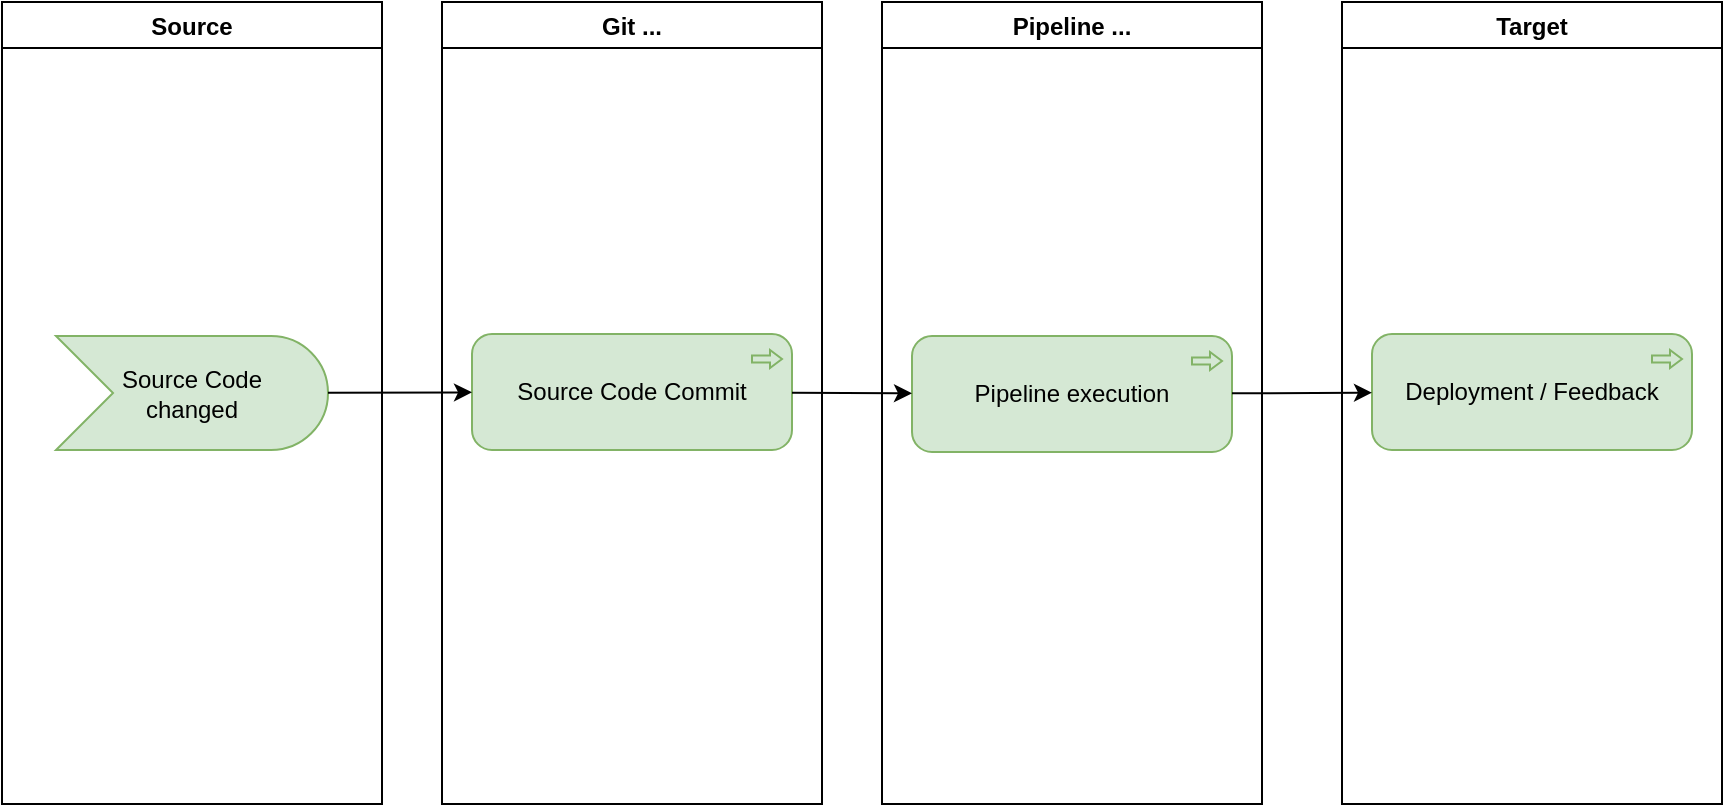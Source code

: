 <mxfile version="21.3.8" type="github" pages="6">
  <diagram id="Sc14ZII5uoRKNZlVD90k" name="concept">
    <mxGraphModel dx="1034" dy="746" grid="0" gridSize="10" guides="1" tooltips="1" connect="1" arrows="1" fold="1" page="1" pageScale="1" pageWidth="1169" pageHeight="827" math="0" shadow="0">
      <root>
        <mxCell id="0" />
        <mxCell id="1" parent="0" />
        <mxCell id="puMBQeqeTpWvrjrb3OdP-1" value="Source" style="swimlane;" parent="1" vertex="1">
          <mxGeometry x="140" y="190" width="190" height="401" as="geometry">
            <mxRectangle x="10" y="190" width="110" height="30" as="alternateBounds" />
          </mxGeometry>
        </mxCell>
        <mxCell id="v-R775QLb7K6Q67dEHI1-1" value="Source Code &lt;br&gt;changed" style="html=1;outlineConnect=0;whiteSpace=wrap;fillColor=#d5e8d4;shape=mxgraph.archimate3.event;strokeColor=#82b366;" parent="puMBQeqeTpWvrjrb3OdP-1" vertex="1">
          <mxGeometry x="27" y="167" width="136" height="57" as="geometry" />
        </mxCell>
        <mxCell id="puMBQeqeTpWvrjrb3OdP-14" value="Git ..." style="swimlane;" parent="1" vertex="1">
          <mxGeometry x="360" y="190" width="190" height="401" as="geometry" />
        </mxCell>
        <mxCell id="7e_bq4CgVROszNn9BkB4-1" value="Source Code Commit" style="html=1;outlineConnect=0;whiteSpace=wrap;fillColor=#d5e8d4;shape=mxgraph.archimate3.application;appType=proc;archiType=rounded;strokeColor=#82b366;" parent="puMBQeqeTpWvrjrb3OdP-14" vertex="1">
          <mxGeometry x="15" y="166" width="160" height="58" as="geometry" />
        </mxCell>
        <mxCell id="puMBQeqeTpWvrjrb3OdP-15" value="Pipeline ..." style="swimlane;" parent="1" vertex="1">
          <mxGeometry x="580" y="190" width="190" height="401" as="geometry" />
        </mxCell>
        <mxCell id="FpccCggEMooWjYoVqN9N-2" value="Pipeline execution" style="html=1;outlineConnect=0;whiteSpace=wrap;fillColor=#d5e8d4;shape=mxgraph.archimate3.application;appType=proc;archiType=rounded;strokeColor=#82b366;" parent="puMBQeqeTpWvrjrb3OdP-15" vertex="1">
          <mxGeometry x="15" y="167" width="160" height="58" as="geometry" />
        </mxCell>
        <mxCell id="puMBQeqeTpWvrjrb3OdP-16" value="Target" style="swimlane;" parent="1" vertex="1">
          <mxGeometry x="810" y="190" width="190" height="401" as="geometry">
            <mxRectangle x="10" y="190" width="110" height="30" as="alternateBounds" />
          </mxGeometry>
        </mxCell>
        <mxCell id="FpccCggEMooWjYoVqN9N-5" value="Deployment / Feedback" style="html=1;outlineConnect=0;whiteSpace=wrap;fillColor=#d5e8d4;shape=mxgraph.archimate3.application;appType=proc;archiType=rounded;strokeColor=#82b366;" parent="puMBQeqeTpWvrjrb3OdP-16" vertex="1">
          <mxGeometry x="15" y="166" width="160" height="58" as="geometry" />
        </mxCell>
        <mxCell id="FpccCggEMooWjYoVqN9N-1" value="" style="edgeStyle=none;rounded=0;orthogonalLoop=1;jettySize=auto;html=1;fontSize=6;" parent="1" source="v-R775QLb7K6Q67dEHI1-1" target="7e_bq4CgVROszNn9BkB4-1" edge="1">
          <mxGeometry relative="1" as="geometry">
            <mxPoint x="332" y="104" as="sourcePoint" />
            <mxPoint x="332" y="201" as="targetPoint" />
          </mxGeometry>
        </mxCell>
        <mxCell id="FpccCggEMooWjYoVqN9N-3" value="" style="edgeStyle=none;rounded=0;orthogonalLoop=1;jettySize=auto;html=1;fontSize=6;" parent="1" source="7e_bq4CgVROszNn9BkB4-1" target="FpccCggEMooWjYoVqN9N-2" edge="1">
          <mxGeometry relative="1" as="geometry">
            <mxPoint x="313" y="395" as="sourcePoint" />
            <mxPoint x="385" y="395" as="targetPoint" />
          </mxGeometry>
        </mxCell>
        <mxCell id="FpccCggEMooWjYoVqN9N-4" value="" style="edgeStyle=none;rounded=0;orthogonalLoop=1;jettySize=auto;html=1;fontSize=6;" parent="1" source="FpccCggEMooWjYoVqN9N-2" target="FpccCggEMooWjYoVqN9N-5" edge="1">
          <mxGeometry relative="1" as="geometry">
            <mxPoint x="323" y="405" as="sourcePoint" />
            <mxPoint x="395" y="405" as="targetPoint" />
          </mxGeometry>
        </mxCell>
      </root>
    </mxGraphModel>
  </diagram>
  <diagram name="conceptProducts" id="7p2t3JZLU5xTMU9K9htR">
    <mxGraphModel dx="1095" dy="789" grid="0" gridSize="10" guides="1" tooltips="1" connect="1" arrows="1" fold="1" page="1" pageScale="1" pageWidth="1169" pageHeight="827" math="0" shadow="0">
      <root>
        <mxCell id="eqY7StnmCgiGqUW9I_UC-0" />
        <mxCell id="eqY7StnmCgiGqUW9I_UC-1" parent="eqY7StnmCgiGqUW9I_UC-0" />
        <mxCell id="eqY7StnmCgiGqUW9I_UC-2" value="ServiceNow (source/DEV)" style="swimlane;" vertex="1" parent="eqY7StnmCgiGqUW9I_UC-1">
          <mxGeometry x="140" y="190" width="190" height="401" as="geometry">
            <mxRectangle x="10" y="190" width="110" height="30" as="alternateBounds" />
          </mxGeometry>
        </mxCell>
        <mxCell id="eqY7StnmCgiGqUW9I_UC-3" value="Source Code &lt;br&gt;changed" style="html=1;outlineConnect=0;whiteSpace=wrap;fillColor=#d5e8d4;shape=mxgraph.archimate3.event;strokeColor=#82b366;" vertex="1" parent="eqY7StnmCgiGqUW9I_UC-2">
          <mxGeometry x="27" y="167" width="136" height="57" as="geometry" />
        </mxCell>
        <mxCell id="eqY7StnmCgiGqUW9I_UC-4" value="GitHub" style="swimlane;" vertex="1" parent="eqY7StnmCgiGqUW9I_UC-1">
          <mxGeometry x="360" y="190" width="190" height="401" as="geometry" />
        </mxCell>
        <mxCell id="eqY7StnmCgiGqUW9I_UC-5" value="Source Code Commit" style="html=1;outlineConnect=0;whiteSpace=wrap;fillColor=#d5e8d4;shape=mxgraph.archimate3.application;appType=proc;archiType=rounded;strokeColor=#82b366;" vertex="1" parent="eqY7StnmCgiGqUW9I_UC-4">
          <mxGeometry x="15" y="166" width="160" height="58" as="geometry" />
        </mxCell>
        <mxCell id="eqY7StnmCgiGqUW9I_UC-6" value="Azure DevOps" style="swimlane;" vertex="1" parent="eqY7StnmCgiGqUW9I_UC-1">
          <mxGeometry x="580" y="190" width="190" height="401" as="geometry" />
        </mxCell>
        <mxCell id="eqY7StnmCgiGqUW9I_UC-7" value="Pipeline execution" style="html=1;outlineConnect=0;whiteSpace=wrap;fillColor=#d5e8d4;shape=mxgraph.archimate3.application;appType=proc;archiType=rounded;strokeColor=#82b366;" vertex="1" parent="eqY7StnmCgiGqUW9I_UC-6">
          <mxGeometry x="15" y="167" width="160" height="58" as="geometry" />
        </mxCell>
        <mxCell id="eqY7StnmCgiGqUW9I_UC-8" value="ServiceNow (target)" style="swimlane;" vertex="1" parent="eqY7StnmCgiGqUW9I_UC-1">
          <mxGeometry x="810" y="190" width="190" height="401" as="geometry">
            <mxRectangle x="10" y="190" width="110" height="30" as="alternateBounds" />
          </mxGeometry>
        </mxCell>
        <mxCell id="eqY7StnmCgiGqUW9I_UC-9" value="Deployment / Feedback" style="html=1;outlineConnect=0;whiteSpace=wrap;fillColor=#d5e8d4;shape=mxgraph.archimate3.application;appType=proc;archiType=rounded;strokeColor=#82b366;" vertex="1" parent="eqY7StnmCgiGqUW9I_UC-8">
          <mxGeometry x="15" y="166" width="160" height="58" as="geometry" />
        </mxCell>
        <mxCell id="eqY7StnmCgiGqUW9I_UC-10" value="" style="edgeStyle=none;rounded=0;orthogonalLoop=1;jettySize=auto;html=1;fontSize=6;" edge="1" parent="eqY7StnmCgiGqUW9I_UC-1" source="eqY7StnmCgiGqUW9I_UC-3" target="eqY7StnmCgiGqUW9I_UC-5">
          <mxGeometry relative="1" as="geometry">
            <mxPoint x="332" y="104" as="sourcePoint" />
            <mxPoint x="332" y="201" as="targetPoint" />
          </mxGeometry>
        </mxCell>
        <mxCell id="eqY7StnmCgiGqUW9I_UC-11" value="" style="edgeStyle=none;rounded=0;orthogonalLoop=1;jettySize=auto;html=1;fontSize=6;" edge="1" parent="eqY7StnmCgiGqUW9I_UC-1" source="eqY7StnmCgiGqUW9I_UC-5" target="eqY7StnmCgiGqUW9I_UC-7">
          <mxGeometry relative="1" as="geometry">
            <mxPoint x="313" y="395" as="sourcePoint" />
            <mxPoint x="385" y="395" as="targetPoint" />
          </mxGeometry>
        </mxCell>
        <mxCell id="eqY7StnmCgiGqUW9I_UC-12" value="" style="edgeStyle=none;rounded=0;orthogonalLoop=1;jettySize=auto;html=1;fontSize=6;" edge="1" parent="eqY7StnmCgiGqUW9I_UC-1" source="eqY7StnmCgiGqUW9I_UC-7" target="eqY7StnmCgiGqUW9I_UC-9">
          <mxGeometry relative="1" as="geometry">
            <mxPoint x="323" y="405" as="sourcePoint" />
            <mxPoint x="395" y="405" as="targetPoint" />
          </mxGeometry>
        </mxCell>
      </root>
    </mxGraphModel>
  </diagram>
  <diagram name="SnUpdate" id="tdeDllHcojzimRUx3aYF">
    <mxGraphModel dx="1567" dy="1167" grid="0" gridSize="10" guides="1" tooltips="1" connect="1" arrows="1" fold="1" page="1" pageScale="1" pageWidth="1169" pageHeight="827" math="0" shadow="0">
      <root>
        <mxCell id="0" />
        <mxCell id="1" parent="0" />
        <mxCell id="HnHZtSFfSMReXQ9yPPB1-2" value="ServiceNow object" style="html=1;outlineConnect=0;whiteSpace=wrap;fillColor=#d5e8d4;shape=mxgraph.archimate3.application;appType=comp;archiType=square;strokeColor=#82b366;verticalAlign=middle;align=center;" parent="1" vertex="1">
          <mxGeometry x="387" y="268.25" width="151" height="71.5" as="geometry" />
        </mxCell>
        <mxCell id="HnHZtSFfSMReXQ9yPPB1-6" value="ServiceNow object created/updated" style="html=1;outlineConnect=0;whiteSpace=wrap;fillColor=#d5e8d4;shape=mxgraph.archimate3.event;strokeColor=#82b366;" parent="1" vertex="1">
          <mxGeometry x="171" y="275.5" width="136" height="57" as="geometry" />
        </mxCell>
        <mxCell id="HnHZtSFfSMReXQ9yPPB1-7" value="" style="edgeStyle=none;rounded=0;orthogonalLoop=1;jettySize=auto;html=1;fontSize=6;" parent="1" source="HnHZtSFfSMReXQ9yPPB1-6" target="HnHZtSFfSMReXQ9yPPB1-2" edge="1">
          <mxGeometry relative="1" as="geometry">
            <mxPoint x="365.5" y="208.25" as="sourcePoint" />
            <mxPoint x="415.406" y="292.25" as="targetPoint" />
          </mxGeometry>
        </mxCell>
        <mxCell id="HnHZtSFfSMReXQ9yPPB1-8" value="&lt;div style=&quot;box-sizing: border-box ; width: 100% ; background: #e4e4e4 ; padding: 2px&quot;&gt;&amp;lt;&amp;nbsp;sys_update_set&amp;nbsp;&amp;gt;&lt;/div&gt;&lt;table style=&quot;width: 100% ; font-size: 1em&quot; cellpadding=&quot;2&quot; cellspacing=&quot;0&quot;&gt;&lt;tbody&gt;&lt;tr&gt;&lt;td&gt;PK&lt;/td&gt;&lt;td&gt;sys_id&lt;/td&gt;&lt;/tr&gt;&lt;tr&gt;&lt;td&gt;&lt;/td&gt;&lt;td&gt;state&lt;/td&gt;&lt;/tr&gt;&lt;tr&gt;&lt;td&gt;&lt;br&gt;&lt;/td&gt;&lt;td&gt;&lt;br&gt;&lt;/td&gt;&lt;/tr&gt;&lt;tr&gt;&lt;td&gt;&lt;br&gt;&lt;/td&gt;&lt;td&gt;&lt;/td&gt;&lt;/tr&gt;&lt;/tbody&gt;&lt;/table&gt;" style="verticalAlign=top;align=left;overflow=fill;html=1;rounded=0;shadow=0;comic=0;labelBackgroundColor=none;strokeWidth=1;fontFamily=Verdana;fontSize=12" parent="1" vertex="1">
          <mxGeometry x="809" y="169" width="134" height="90" as="geometry" />
        </mxCell>
        <mxCell id="HnHZtSFfSMReXQ9yPPB1-13" value="" style="html=1;endArrow=open;elbow=vertical;endFill=0;dashed=1;dashPattern=1 4;rounded=0;fillColor=#00b9f2;" parent="1" source="HnHZtSFfSMReXQ9yPPB1-2" target="w_9lB5d_g-edfzFSBor1-1" edge="1">
          <mxGeometry width="160" relative="1" as="geometry">
            <mxPoint x="595.999" y="295.25" as="sourcePoint" />
            <mxPoint x="742.261" y="405.25" as="targetPoint" />
          </mxGeometry>
        </mxCell>
        <mxCell id="w_9lB5d_g-edfzFSBor1-1" value="&lt;div style=&quot;box-sizing: border-box ; width: 100% ; background: #e4e4e4 ; padding: 2px&quot;&gt;&amp;lt;&amp;nbsp;sys_update_xml&amp;nbsp;&amp;gt;&lt;/div&gt;&lt;table style=&quot;width: 100% ; font-size: 1em&quot; cellpadding=&quot;2&quot; cellspacing=&quot;0&quot;&gt;&lt;tbody&gt;&lt;tr&gt;&lt;td&gt;PK&lt;/td&gt;&lt;td&gt;sys_id&lt;/td&gt;&lt;/tr&gt;&lt;tr&gt;&lt;td&gt;&lt;/td&gt;&lt;td&gt;payload&lt;br&gt;name&lt;/td&gt;&lt;/tr&gt;&lt;tr&gt;&lt;td&gt;&lt;br&gt;&lt;/td&gt;&lt;td&gt;&lt;br&gt;&lt;/td&gt;&lt;/tr&gt;&lt;tr&gt;&lt;td&gt;&lt;br&gt;&lt;/td&gt;&lt;td&gt;&lt;/td&gt;&lt;/tr&gt;&lt;/tbody&gt;&lt;/table&gt;" style="verticalAlign=top;align=left;overflow=fill;html=1;rounded=0;shadow=0;comic=0;labelBackgroundColor=none;strokeWidth=1;fontFamily=Verdana;fontSize=12" parent="1" vertex="1">
          <mxGeometry x="618" y="259" width="134" height="90" as="geometry" />
        </mxCell>
        <mxCell id="w_9lB5d_g-edfzFSBor1-2" value="" style="html=1;endArrow=open;elbow=vertical;endFill=0;dashed=1;dashPattern=1 4;rounded=0;fillColor=#00b9f2;" parent="1" source="w_9lB5d_g-edfzFSBor1-1" target="HnHZtSFfSMReXQ9yPPB1-8" edge="1">
          <mxGeometry width="160" relative="1" as="geometry">
            <mxPoint x="720" y="182.75" as="sourcePoint" />
            <mxPoint x="579" y="176.75" as="targetPoint" />
          </mxGeometry>
        </mxCell>
      </root>
    </mxGraphModel>
  </diagram>
  <diagram name="GitHub" id="6QIpwZjDjoLpeh9Ns2bE">
    <mxGraphModel dx="1567" dy="1167" grid="0" gridSize="10" guides="1" tooltips="1" connect="1" arrows="1" fold="1" page="1" pageScale="1" pageWidth="1169" pageHeight="827" math="0" shadow="0">
      <root>
        <mxCell id="Zt4jJr7SUkMoKh3GxuXT-0" />
        <mxCell id="Zt4jJr7SUkMoKh3GxuXT-1" parent="Zt4jJr7SUkMoKh3GxuXT-0" />
        <mxCell id="Zt4jJr7SUkMoKh3GxuXT-3" value="Business Rule" style="html=1;outlineConnect=0;whiteSpace=wrap;fillColor=#d5e8d4;shape=mxgraph.archimate3.application;appType=comp;archiType=square;strokeColor=#82b366;verticalAlign=top;align=left;" parent="Zt4jJr7SUkMoKh3GxuXT-1" vertex="1">
          <mxGeometry x="179" y="257.5" width="307" height="110" as="geometry" />
        </mxCell>
        <mxCell id="Zt4jJr7SUkMoKh3GxuXT-4" value="&amp;lt;Commit2GitRepository&amp;gt;" style="html=1;outlineConnect=0;whiteSpace=wrap;fillColor=#d5e8d4;shape=mxgraph.archimate3.application;appType=proc;archiType=rounded;strokeColor=#82b366;" parent="Zt4jJr7SUkMoKh3GxuXT-1" vertex="1">
          <mxGeometry x="202.5" y="281.5" width="260" height="58" as="geometry" />
        </mxCell>
        <mxCell id="Zt4jJr7SUkMoKh3GxuXT-5" value="SubFlow" style="html=1;outlineConnect=0;whiteSpace=wrap;fillColor=#d5e8d4;shape=mxgraph.archimate3.application;appType=comp;archiType=square;strokeColor=#82b366;verticalAlign=top;align=left;" parent="Zt4jJr7SUkMoKh3GxuXT-1" vertex="1">
          <mxGeometry x="179" y="390" width="306" height="102" as="geometry" />
        </mxCell>
        <mxCell id="Zt4jJr7SUkMoKh3GxuXT-6" value="&amp;lt;DevSecOps-Commit-UpdateSet&amp;gt;" style="html=1;outlineConnect=0;whiteSpace=wrap;fillColor=#d5e8d4;shape=mxgraph.archimate3.application;appType=proc;archiType=rounded;strokeColor=#82b366;verticalAlign=middle;" parent="Zt4jJr7SUkMoKh3GxuXT-1" vertex="1">
          <mxGeometry x="205" y="412.5" width="260" height="58.5" as="geometry" />
        </mxCell>
        <mxCell id="Zt4jJr7SUkMoKh3GxuXT-7" value="Update Set &lt;br&gt;completed" style="html=1;outlineConnect=0;whiteSpace=wrap;fillColor=#d5e8d4;shape=mxgraph.archimate3.event;strokeColor=#82b366;" parent="Zt4jJr7SUkMoKh3GxuXT-1" vertex="1">
          <mxGeometry x="264" y="127.5" width="136" height="57" as="geometry" />
        </mxCell>
        <mxCell id="Zt4jJr7SUkMoKh3GxuXT-8" value="" style="edgeStyle=none;rounded=0;orthogonalLoop=1;jettySize=auto;html=1;fontSize=6;" parent="Zt4jJr7SUkMoKh3GxuXT-1" source="Zt4jJr7SUkMoKh3GxuXT-7" target="Zt4jJr7SUkMoKh3GxuXT-4" edge="1">
          <mxGeometry relative="1" as="geometry">
            <mxPoint x="282.5" y="197.5" as="sourcePoint" />
            <mxPoint x="327.5" y="197.5" as="targetPoint" />
          </mxGeometry>
        </mxCell>
        <mxCell id="Zt4jJr7SUkMoKh3GxuXT-9" value="&lt;div style=&quot;box-sizing: border-box ; width: 100% ; background: #e4e4e4 ; padding: 2px&quot;&gt;&amp;lt;&amp;nbsp;sys_update_set&amp;nbsp;&amp;gt;&lt;/div&gt;&lt;table style=&quot;width: 100% ; font-size: 1em&quot; cellpadding=&quot;2&quot; cellspacing=&quot;0&quot;&gt;&lt;tbody&gt;&lt;tr&gt;&lt;td&gt;PK&lt;/td&gt;&lt;td&gt;sys_id&lt;/td&gt;&lt;/tr&gt;&lt;tr&gt;&lt;td&gt;&lt;/td&gt;&lt;td&gt;state&lt;/td&gt;&lt;/tr&gt;&lt;tr&gt;&lt;td&gt;&lt;br&gt;&lt;/td&gt;&lt;td&gt;&lt;br&gt;&lt;/td&gt;&lt;/tr&gt;&lt;tr&gt;&lt;td&gt;&lt;br&gt;&lt;/td&gt;&lt;td&gt;&lt;/td&gt;&lt;/tr&gt;&lt;/tbody&gt;&lt;/table&gt;" style="verticalAlign=top;align=left;overflow=fill;html=1;rounded=0;shadow=0;comic=0;labelBackgroundColor=none;strokeWidth=1;fontFamily=Verdana;fontSize=12" parent="Zt4jJr7SUkMoKh3GxuXT-1" vertex="1">
          <mxGeometry x="486" y="111" width="134" height="90" as="geometry" />
        </mxCell>
        <mxCell id="Zt4jJr7SUkMoKh3GxuXT-10" value="GitHub" style="swimlane;" parent="Zt4jJr7SUkMoKh3GxuXT-1" vertex="1">
          <mxGeometry x="812" y="390" width="121" height="96" as="geometry" />
        </mxCell>
        <mxCell id="Zt4jJr7SUkMoKh3GxuXT-11" value="API" style="html=1;outlineConnect=0;whiteSpace=wrap;fillColor=#dae8fc;shape=mxgraph.archimate3.application;appType=interface;archiType=square;strokeColor=#6c8ebf;verticalAlign=middle;" parent="Zt4jJr7SUkMoKh3GxuXT-10" vertex="1">
          <mxGeometry x="24.5" y="32.25" width="72" height="35" as="geometry" />
        </mxCell>
        <mxCell id="Zt4jJr7SUkMoKh3GxuXT-12" value="" style="html=1;endArrow=block;dashed=1;elbow=vertical;endFill=1;dashPattern=6 4;rounded=0;fontSize=12;" parent="Zt4jJr7SUkMoKh3GxuXT-1" source="Zt4jJr7SUkMoKh3GxuXT-4" target="Zt4jJr7SUkMoKh3GxuXT-6" edge="1">
          <mxGeometry width="160" relative="1" as="geometry">
            <mxPoint x="255.5" y="492.5" as="sourcePoint" />
            <mxPoint x="488.04" y="541" as="targetPoint" />
          </mxGeometry>
        </mxCell>
        <mxCell id="Zt4jJr7SUkMoKh3GxuXT-14" value="" style="html=1;endArrow=open;elbow=vertical;endFill=0;dashed=1;dashPattern=1 4;rounded=0;fillColor=#00b9f2;" parent="Zt4jJr7SUkMoKh3GxuXT-1" source="Zt4jJr7SUkMoKh3GxuXT-7" target="Zt4jJr7SUkMoKh3GxuXT-9" edge="1">
          <mxGeometry width="160" relative="1" as="geometry">
            <mxPoint x="512.999" y="284.5" as="sourcePoint" />
            <mxPoint x="659.261" y="394.5" as="targetPoint" />
          </mxGeometry>
        </mxCell>
        <mxCell id="Zt4jJr7SUkMoKh3GxuXT-15" value="" style="html=1;endArrow=block;dashed=1;elbow=vertical;endFill=1;dashPattern=6 4;rounded=0;fontSize=12;" parent="Zt4jJr7SUkMoKh3GxuXT-1" source="Zt4jJr7SUkMoKh3GxuXT-19" target="Zt4jJr7SUkMoKh3GxuXT-11" edge="1">
          <mxGeometry width="160" relative="1" as="geometry">
            <mxPoint x="714" y="696.524" as="sourcePoint" />
            <mxPoint x="718.5" y="660.646" as="targetPoint" />
          </mxGeometry>
        </mxCell>
        <mxCell id="Zt4jJr7SUkMoKh3GxuXT-16" value="Flow Action" style="html=1;outlineConnect=0;whiteSpace=wrap;fillColor=#d5e8d4;shape=mxgraph.archimate3.application;appType=comp;archiType=square;strokeColor=#82b366;verticalAlign=top;" parent="Zt4jJr7SUkMoKh3GxuXT-1" vertex="1">
          <mxGeometry x="529" y="392" width="239" height="96" as="geometry" />
        </mxCell>
        <mxCell id="Zt4jJr7SUkMoKh3GxuXT-19" value="&amp;lt;Create or update a File&amp;gt;" style="html=1;outlineConnect=0;whiteSpace=wrap;fillColor=#d5e8d4;shape=mxgraph.archimate3.application;appType=proc;archiType=rounded;strokeColor=#82b366;" parent="Zt4jJr7SUkMoKh3GxuXT-1" vertex="1">
          <mxGeometry x="573" y="418.75" width="175" height="46" as="geometry" />
        </mxCell>
        <mxCell id="Zt4jJr7SUkMoKh3GxuXT-20" value="" style="html=1;endArrow=block;dashed=1;elbow=vertical;endFill=1;dashPattern=6 4;rounded=0;fontSize=12;" parent="Zt4jJr7SUkMoKh3GxuXT-1" source="Zt4jJr7SUkMoKh3GxuXT-6" target="Zt4jJr7SUkMoKh3GxuXT-19" edge="1">
          <mxGeometry width="160" relative="1" as="geometry">
            <mxPoint x="835" y="506" as="sourcePoint" />
            <mxPoint x="967" y="512" as="targetPoint" />
          </mxGeometry>
        </mxCell>
        <mxCell id="Zt4jJr7SUkMoKh3GxuXT-24" value="As many SubFlow calls as relevant JS Scripts" style="strokeWidth=1;shadow=0;dashed=0;align=center;html=1;shape=mxgraph.mockup.text.stickyNote2;fontColor=#666666;mainText=;fontSize=17;whiteSpace=wrap;fillColor=#ffffcc;strokeColor=#F62E00;" parent="Zt4jJr7SUkMoKh3GxuXT-1" vertex="1">
          <mxGeometry x="583.5" y="250" width="154" height="107" as="geometry" />
        </mxCell>
        <mxCell id="Zt4jJr7SUkMoKh3GxuXT-25" value="&lt;div style=&quot;box-sizing: border-box ; width: 100% ; background: #e4e4e4 ; padding: 2px&quot;&gt;&amp;lt;&amp;nbsp;sys_update_xml&amp;nbsp;&amp;gt;&lt;/div&gt;&lt;table style=&quot;width: 100% ; font-size: 1em&quot; cellpadding=&quot;2&quot; cellspacing=&quot;0&quot;&gt;&lt;tbody&gt;&lt;tr&gt;&lt;td&gt;PK&lt;/td&gt;&lt;td&gt;sys_id&lt;/td&gt;&lt;/tr&gt;&lt;tr&gt;&lt;td&gt;&lt;/td&gt;&lt;td&gt;payload&lt;br&gt;name&lt;/td&gt;&lt;/tr&gt;&lt;tr&gt;&lt;td&gt;&lt;br&gt;&lt;/td&gt;&lt;td&gt;&lt;br&gt;&lt;/td&gt;&lt;/tr&gt;&lt;tr&gt;&lt;td&gt;&lt;br&gt;&lt;/td&gt;&lt;td&gt;&lt;/td&gt;&lt;/tr&gt;&lt;/tbody&gt;&lt;/table&gt;" style="verticalAlign=top;align=left;overflow=fill;html=1;rounded=0;shadow=0;comic=0;labelBackgroundColor=none;strokeWidth=1;fontFamily=Verdana;fontSize=12" parent="Zt4jJr7SUkMoKh3GxuXT-1" vertex="1">
          <mxGeometry x="695" y="111" width="134" height="90" as="geometry" />
        </mxCell>
        <mxCell id="Zt4jJr7SUkMoKh3GxuXT-26" value="" style="html=1;endArrow=open;elbow=vertical;endFill=0;dashed=1;dashPattern=1 4;rounded=0;fillColor=#00b9f2;" parent="Zt4jJr7SUkMoKh3GxuXT-1" source="Zt4jJr7SUkMoKh3GxuXT-9" target="Zt4jJr7SUkMoKh3GxuXT-25" edge="1">
          <mxGeometry width="160" relative="1" as="geometry">
            <mxPoint x="410" y="166" as="sourcePoint" />
            <mxPoint x="496" y="166" as="targetPoint" />
          </mxGeometry>
        </mxCell>
      </root>
    </mxGraphModel>
  </diagram>
  <diagram name="Copy of Copy of Page-1" id="8cnrJujduX2VeUKDUikc">
    <mxGraphModel dx="1567" dy="1167" grid="0" gridSize="10" guides="1" tooltips="1" connect="1" arrows="1" fold="1" page="1" pageScale="1" pageWidth="1169" pageHeight="827" math="0" shadow="0">
      <root>
        <mxCell id="0cq8JgJz1qwuGxeb9Wd8-0" />
        <mxCell id="0cq8JgJz1qwuGxeb9Wd8-1" parent="0cq8JgJz1qwuGxeb9Wd8-0" />
        <mxCell id="0cq8JgJz1qwuGxeb9Wd8-2" value="Script Include" style="html=1;outlineConnect=0;whiteSpace=wrap;fillColor=#fff2cc;shape=mxgraph.archimate3.application;appType=comp;archiType=square;strokeColor=#d6b656;verticalAlign=bottom;align=right;dashed=1;" parent="0cq8JgJz1qwuGxeb9Wd8-1" vertex="1">
          <mxGeometry x="400" y="236" width="335" height="253" as="geometry" />
        </mxCell>
        <mxCell id="0cq8JgJz1qwuGxeb9Wd8-3" value="Business Rule" style="html=1;outlineConnect=0;whiteSpace=wrap;fillColor=#d5e8d4;shape=mxgraph.archimate3.application;appType=comp;archiType=square;strokeColor=#82b366;verticalAlign=top;align=left;" parent="0cq8JgJz1qwuGxeb9Wd8-1" vertex="1">
          <mxGeometry x="179" y="176.5" width="307" height="110" as="geometry" />
        </mxCell>
        <mxCell id="0cq8JgJz1qwuGxeb9Wd8-4" value="&amp;lt;Commit2GitRepository&amp;gt;" style="html=1;outlineConnect=0;whiteSpace=wrap;fillColor=#d5e8d4;shape=mxgraph.archimate3.application;appType=proc;archiType=rounded;strokeColor=#82b366;" parent="0cq8JgJz1qwuGxeb9Wd8-1" vertex="1">
          <mxGeometry x="202.5" y="200.5" width="260" height="58" as="geometry" />
        </mxCell>
        <mxCell id="0cq8JgJz1qwuGxeb9Wd8-5" value="SubFlow" style="html=1;outlineConnect=0;whiteSpace=wrap;fillColor=#d5e8d4;shape=mxgraph.archimate3.application;appType=comp;archiType=square;strokeColor=#82b366;verticalAlign=top;align=left;" parent="0cq8JgJz1qwuGxeb9Wd8-1" vertex="1">
          <mxGeometry x="179" y="309" width="306" height="102" as="geometry" />
        </mxCell>
        <mxCell id="0cq8JgJz1qwuGxeb9Wd8-6" value="&amp;lt;ALDI DevOps resume GitLab Job&amp;gt;" style="html=1;outlineConnect=0;whiteSpace=wrap;fillColor=#d5e8d4;shape=mxgraph.archimate3.application;appType=proc;archiType=rounded;strokeColor=#82b366;verticalAlign=middle;" parent="0cq8JgJz1qwuGxeb9Wd8-1" vertex="1">
          <mxGeometry x="205" y="331.5" width="260" height="58.5" as="geometry" />
        </mxCell>
        <mxCell id="0cq8JgJz1qwuGxeb9Wd8-7" value="Update Set &lt;br&gt;completed" style="html=1;outlineConnect=0;whiteSpace=wrap;fillColor=#d5e8d4;shape=mxgraph.archimate3.event;strokeColor=#82b366;" parent="0cq8JgJz1qwuGxeb9Wd8-1" vertex="1">
          <mxGeometry x="264" y="46.5" width="136" height="57" as="geometry" />
        </mxCell>
        <mxCell id="0cq8JgJz1qwuGxeb9Wd8-8" value="" style="edgeStyle=none;rounded=0;orthogonalLoop=1;jettySize=auto;html=1;fontSize=6;" parent="0cq8JgJz1qwuGxeb9Wd8-1" source="0cq8JgJz1qwuGxeb9Wd8-7" target="0cq8JgJz1qwuGxeb9Wd8-4" edge="1">
          <mxGeometry relative="1" as="geometry">
            <mxPoint x="282.5" y="116.5" as="sourcePoint" />
            <mxPoint x="327.5" y="116.5" as="targetPoint" />
          </mxGeometry>
        </mxCell>
        <mxCell id="0cq8JgJz1qwuGxeb9Wd8-9" value="&lt;div style=&quot;box-sizing: border-box ; width: 100% ; background: #e4e4e4 ; padding: 2px&quot;&gt;&amp;lt;&amp;nbsp;sys_update_set&amp;nbsp;&amp;gt;&lt;/div&gt;&lt;table style=&quot;width: 100% ; font-size: 1em&quot; cellpadding=&quot;2&quot; cellspacing=&quot;0&quot;&gt;&lt;tbody&gt;&lt;tr&gt;&lt;td&gt;PK&lt;/td&gt;&lt;td&gt;sys_id&lt;/td&gt;&lt;/tr&gt;&lt;tr&gt;&lt;td&gt;&lt;/td&gt;&lt;td&gt;state&lt;/td&gt;&lt;/tr&gt;&lt;tr&gt;&lt;td&gt;&lt;br&gt;&lt;/td&gt;&lt;td&gt;&lt;br&gt;&lt;/td&gt;&lt;/tr&gt;&lt;tr&gt;&lt;td&gt;&lt;br&gt;&lt;/td&gt;&lt;td&gt;&lt;/td&gt;&lt;/tr&gt;&lt;/tbody&gt;&lt;/table&gt;" style="verticalAlign=top;align=left;overflow=fill;html=1;rounded=0;shadow=0;comic=0;labelBackgroundColor=none;strokeWidth=1;fontFamily=Verdana;fontSize=12" parent="0cq8JgJz1qwuGxeb9Wd8-1" vertex="1">
          <mxGeometry x="486" y="30" width="134" height="90" as="geometry" />
        </mxCell>
        <mxCell id="0cq8JgJz1qwuGxeb9Wd8-10" value="GitLab" style="swimlane;" parent="0cq8JgJz1qwuGxeb9Wd8-1" vertex="1">
          <mxGeometry x="866" y="224.5" width="121" height="90" as="geometry" />
        </mxCell>
        <mxCell id="0cq8JgJz1qwuGxeb9Wd8-11" value="API" style="html=1;outlineConnect=0;whiteSpace=wrap;fillColor=#dae8fc;shape=mxgraph.archimate3.application;appType=interface;archiType=square;strokeColor=#6c8ebf;verticalAlign=middle;" parent="0cq8JgJz1qwuGxeb9Wd8-10" vertex="1">
          <mxGeometry x="24.5" y="35.5" width="72" height="35" as="geometry" />
        </mxCell>
        <mxCell id="0cq8JgJz1qwuGxeb9Wd8-12" value="" style="html=1;endArrow=block;dashed=1;elbow=vertical;endFill=1;dashPattern=6 4;rounded=0;fontSize=12;" parent="0cq8JgJz1qwuGxeb9Wd8-1" source="0cq8JgJz1qwuGxeb9Wd8-4" target="0cq8JgJz1qwuGxeb9Wd8-6" edge="1">
          <mxGeometry width="160" relative="1" as="geometry">
            <mxPoint x="255.5" y="411.5" as="sourcePoint" />
            <mxPoint x="488.04" y="460" as="targetPoint" />
          </mxGeometry>
        </mxCell>
        <mxCell id="0cq8JgJz1qwuGxeb9Wd8-13" value="ALDIDevOpsSrGitLab" style="html=1;outlineConnect=0;whiteSpace=wrap;fillColor=#d5e8d4;shape=mxgraph.archimate3.application;appType=comp;archiType=square;strokeColor=#82b366;verticalAlign=middle;" parent="0cq8JgJz1qwuGxeb9Wd8-1" vertex="1">
          <mxGeometry x="529" y="411" width="190" height="52" as="geometry" />
        </mxCell>
        <mxCell id="0cq8JgJz1qwuGxeb9Wd8-14" value="" style="html=1;endArrow=open;elbow=vertical;endFill=0;dashed=1;dashPattern=1 4;rounded=0;fillColor=#00b9f2;" parent="0cq8JgJz1qwuGxeb9Wd8-1" source="0cq8JgJz1qwuGxeb9Wd8-7" target="0cq8JgJz1qwuGxeb9Wd8-9" edge="1">
          <mxGeometry width="160" relative="1" as="geometry">
            <mxPoint x="512.999" y="203.5" as="sourcePoint" />
            <mxPoint x="659.261" y="313.5" as="targetPoint" />
          </mxGeometry>
        </mxCell>
        <mxCell id="0cq8JgJz1qwuGxeb9Wd8-15" value="" style="html=1;endArrow=block;dashed=1;elbow=vertical;endFill=1;dashPattern=6 4;rounded=0;fontSize=12;" parent="0cq8JgJz1qwuGxeb9Wd8-1" source="0cq8JgJz1qwuGxeb9Wd8-16" target="0cq8JgJz1qwuGxeb9Wd8-11" edge="1">
          <mxGeometry width="160" relative="1" as="geometry">
            <mxPoint x="714" y="615.524" as="sourcePoint" />
            <mxPoint x="718.5" y="579.646" as="targetPoint" />
          </mxGeometry>
        </mxCell>
        <mxCell id="0cq8JgJz1qwuGxeb9Wd8-16" value="Flow Action" style="html=1;outlineConnect=0;whiteSpace=wrap;fillColor=#d5e8d4;shape=mxgraph.archimate3.application;appType=comp;archiType=square;strokeColor=#82b366;verticalAlign=top;" parent="0cq8JgJz1qwuGxeb9Wd8-1" vertex="1">
          <mxGeometry x="529" y="176.5" width="300" height="202" as="geometry" />
        </mxCell>
        <mxCell id="0cq8JgJz1qwuGxeb9Wd8-17" value="&amp;lt;ALDI&amp;nbsp;DevOps Get Job response&amp;gt;" style="html=1;outlineConnect=0;whiteSpace=wrap;fillColor=#d5e8d4;shape=mxgraph.archimate3.application;appType=proc;archiType=rounded;strokeColor=#82b366;" parent="0cq8JgJz1qwuGxeb9Wd8-1" vertex="1">
          <mxGeometry x="541" y="259.5" width="276" height="46" as="geometry" />
        </mxCell>
        <mxCell id="0cq8JgJz1qwuGxeb9Wd8-18" value="&amp;lt;ALDI&amp;nbsp;DevOps Get Artifact as Table Attachment&amp;gt;" style="html=1;outlineConnect=0;whiteSpace=wrap;fillColor=#d5e8d4;shape=mxgraph.archimate3.application;appType=proc;archiType=rounded;strokeColor=#82b366;" parent="0cq8JgJz1qwuGxeb9Wd8-1" vertex="1">
          <mxGeometry x="541" y="200.5" width="276" height="46" as="geometry" />
        </mxCell>
        <mxCell id="0cq8JgJz1qwuGxeb9Wd8-19" value="&amp;lt;ALDI&amp;nbsp;DevOps GitLab REST call&amp;gt;" style="html=1;outlineConnect=0;whiteSpace=wrap;fillColor=#d5e8d4;shape=mxgraph.archimate3.application;appType=proc;archiType=rounded;strokeColor=#82b366;" parent="0cq8JgJz1qwuGxeb9Wd8-1" vertex="1">
          <mxGeometry x="540" y="318.5" width="276" height="46" as="geometry" />
        </mxCell>
        <mxCell id="0cq8JgJz1qwuGxeb9Wd8-20" value="" style="html=1;endArrow=block;dashed=1;elbow=vertical;endFill=1;dashPattern=6 4;rounded=0;fontSize=12;" parent="0cq8JgJz1qwuGxeb9Wd8-1" source="0cq8JgJz1qwuGxeb9Wd8-6" target="0cq8JgJz1qwuGxeb9Wd8-19" edge="1">
          <mxGeometry width="160" relative="1" as="geometry">
            <mxPoint x="835" y="425" as="sourcePoint" />
            <mxPoint x="967" y="431" as="targetPoint" />
          </mxGeometry>
        </mxCell>
        <mxCell id="0cq8JgJz1qwuGxeb9Wd8-21" value="" style="html=1;endArrow=block;dashed=1;elbow=vertical;endFill=1;dashPattern=6 4;rounded=0;fontSize=12;" parent="0cq8JgJz1qwuGxeb9Wd8-1" source="0cq8JgJz1qwuGxeb9Wd8-6" target="0cq8JgJz1qwuGxeb9Wd8-17" edge="1">
          <mxGeometry width="160" relative="1" as="geometry">
            <mxPoint x="388" y="606" as="sourcePoint" />
            <mxPoint x="628" y="506" as="targetPoint" />
          </mxGeometry>
        </mxCell>
        <mxCell id="0cq8JgJz1qwuGxeb9Wd8-22" value="" style="html=1;endArrow=block;dashed=1;elbow=vertical;endFill=1;dashPattern=6 4;rounded=0;fontSize=12;" parent="0cq8JgJz1qwuGxeb9Wd8-1" source="0cq8JgJz1qwuGxeb9Wd8-4" target="0cq8JgJz1qwuGxeb9Wd8-18" edge="1">
          <mxGeometry width="160" relative="1" as="geometry">
            <mxPoint x="330" y="277" as="sourcePoint" />
            <mxPoint x="274" y="441" as="targetPoint" />
          </mxGeometry>
        </mxCell>
        <mxCell id="0cq8JgJz1qwuGxeb9Wd8-23" value="" style="html=1;endArrow=block;dashed=1;elbow=vertical;endFill=1;dashPattern=6 4;rounded=0;fontSize=12;" parent="0cq8JgJz1qwuGxeb9Wd8-1" source="0cq8JgJz1qwuGxeb9Wd8-4" target="0cq8JgJz1qwuGxeb9Wd8-17" edge="1">
          <mxGeometry width="160" relative="1" as="geometry">
            <mxPoint x="470" y="242" as="sourcePoint" />
            <mxPoint x="551" y="239" as="targetPoint" />
          </mxGeometry>
        </mxCell>
        <mxCell id="0cq8JgJz1qwuGxeb9Wd8-24" value="Branch&lt;br&gt;and only after pipeline to Master?" style="strokeWidth=1;shadow=0;dashed=0;align=center;html=1;shape=mxgraph.mockup.text.stickyNote2;fontColor=#666666;mainText=;fontSize=17;whiteSpace=wrap;fillColor=#ffffcc;strokeColor=#F62E00;" parent="0cq8JgJz1qwuGxeb9Wd8-1" vertex="1">
          <mxGeometry x="20" y="40" width="230" height="121" as="geometry" />
        </mxCell>
        <mxCell id="0cq8JgJz1qwuGxeb9Wd8-25" value="&lt;div style=&quot;box-sizing: border-box ; width: 100% ; background: #e4e4e4 ; padding: 2px&quot;&gt;&amp;lt;&amp;nbsp;sys_update_xml&amp;nbsp;&amp;gt;&lt;/div&gt;&lt;table style=&quot;width: 100% ; font-size: 1em&quot; cellpadding=&quot;2&quot; cellspacing=&quot;0&quot;&gt;&lt;tbody&gt;&lt;tr&gt;&lt;td&gt;PK&lt;/td&gt;&lt;td&gt;sys_id&lt;/td&gt;&lt;/tr&gt;&lt;tr&gt;&lt;td&gt;&lt;/td&gt;&lt;td&gt;payload&lt;br&gt;name&lt;/td&gt;&lt;/tr&gt;&lt;tr&gt;&lt;td&gt;&lt;br&gt;&lt;/td&gt;&lt;td&gt;&lt;br&gt;&lt;/td&gt;&lt;/tr&gt;&lt;tr&gt;&lt;td&gt;&lt;br&gt;&lt;/td&gt;&lt;td&gt;&lt;/td&gt;&lt;/tr&gt;&lt;/tbody&gt;&lt;/table&gt;" style="verticalAlign=top;align=left;overflow=fill;html=1;rounded=0;shadow=0;comic=0;labelBackgroundColor=none;strokeWidth=1;fontFamily=Verdana;fontSize=12" parent="0cq8JgJz1qwuGxeb9Wd8-1" vertex="1">
          <mxGeometry x="695" y="30" width="134" height="90" as="geometry" />
        </mxCell>
        <mxCell id="0cq8JgJz1qwuGxeb9Wd8-26" value="" style="html=1;endArrow=open;elbow=vertical;endFill=0;dashed=1;dashPattern=1 4;rounded=0;fillColor=#00b9f2;" parent="0cq8JgJz1qwuGxeb9Wd8-1" source="0cq8JgJz1qwuGxeb9Wd8-9" target="0cq8JgJz1qwuGxeb9Wd8-25" edge="1">
          <mxGeometry width="160" relative="1" as="geometry">
            <mxPoint x="410" y="85" as="sourcePoint" />
            <mxPoint x="496" y="85" as="targetPoint" />
          </mxGeometry>
        </mxCell>
      </root>
    </mxGraphModel>
  </diagram>
  <diagram id="R7vmlJIEVdFfddHW6sNh" name="Page-3">
    <mxGraphModel dx="1567" dy="1167" grid="1" gridSize="10" guides="1" tooltips="1" connect="1" arrows="1" fold="1" page="1" pageScale="1" pageWidth="1169" pageHeight="827" math="0" shadow="0">
      <root>
        <mxCell id="0" />
        <mxCell id="1" parent="0" />
        <mxCell id="1mfr9o5DpSN9iCg4ki_g-2" value="codeworks&lt;br&gt;" style="strokeWidth=1;shadow=0;dashed=0;align=center;html=1;shape=mxgraph.mockup.text.stickyNote2;fontColor=#666666;mainText=;fontSize=17;whiteSpace=wrap;fillColor=#ffffcc;strokeColor=#F62E00;" parent="1" vertex="1">
          <mxGeometry x="440" y="220" width="200" height="200" as="geometry" />
        </mxCell>
      </root>
    </mxGraphModel>
  </diagram>
</mxfile>
